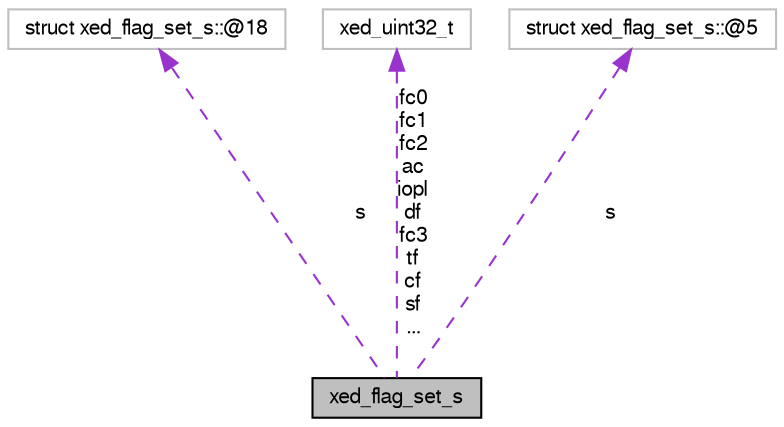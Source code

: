 digraph G
{
  bgcolor="transparent";
  edge [fontname="FreeSans",fontsize="10",labelfontname="FreeSans",labelfontsize="10"];
  node [fontname="FreeSans",fontsize="10",shape=record];
  Node1 [label="xed_flag_set_s",height=0.2,width=0.4,color="black", fillcolor="grey75", style="filled" fontcolor="black"];
  Node2 -> Node1 [dir=back,color="darkorchid3",fontsize="10",style="dashed",label="s",fontname="FreeSans"];
  Node2 [label="struct xed_flag_set_s::@18",height=0.2,width=0.4,color="grey75"];
  Node3 -> Node1 [dir=back,color="darkorchid3",fontsize="10",style="dashed",label="fc0\nfc1\nfc2\nac\niopl\ndf\nfc3\ntf\ncf\nsf\n...",fontname="FreeSans"];
  Node3 [label="xed_uint32_t",height=0.2,width=0.4,color="grey75"];
  Node4 -> Node1 [dir=back,color="darkorchid3",fontsize="10",style="dashed",label="s",fontname="FreeSans"];
  Node4 [label="struct xed_flag_set_s::@5",height=0.2,width=0.4,color="grey75"];
}
